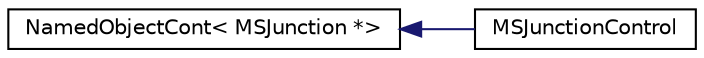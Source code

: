 digraph "Graphical Class Hierarchy"
{
  edge [fontname="Helvetica",fontsize="10",labelfontname="Helvetica",labelfontsize="10"];
  node [fontname="Helvetica",fontsize="10",shape=record];
  rankdir="LR";
  Node0 [label="NamedObjectCont\< MSJunction *\>",height=0.2,width=0.4,color="black", fillcolor="white", style="filled",URL="$d2/d4d/class_named_object_cont.html"];
  Node0 -> Node1 [dir="back",color="midnightblue",fontsize="10",style="solid",fontname="Helvetica"];
  Node1 [label="MSJunctionControl",height=0.2,width=0.4,color="black", fillcolor="white", style="filled",URL="$db/dbb/class_m_s_junction_control.html",tooltip="Container for junctions; performs operations on all stored junctions. "];
}
